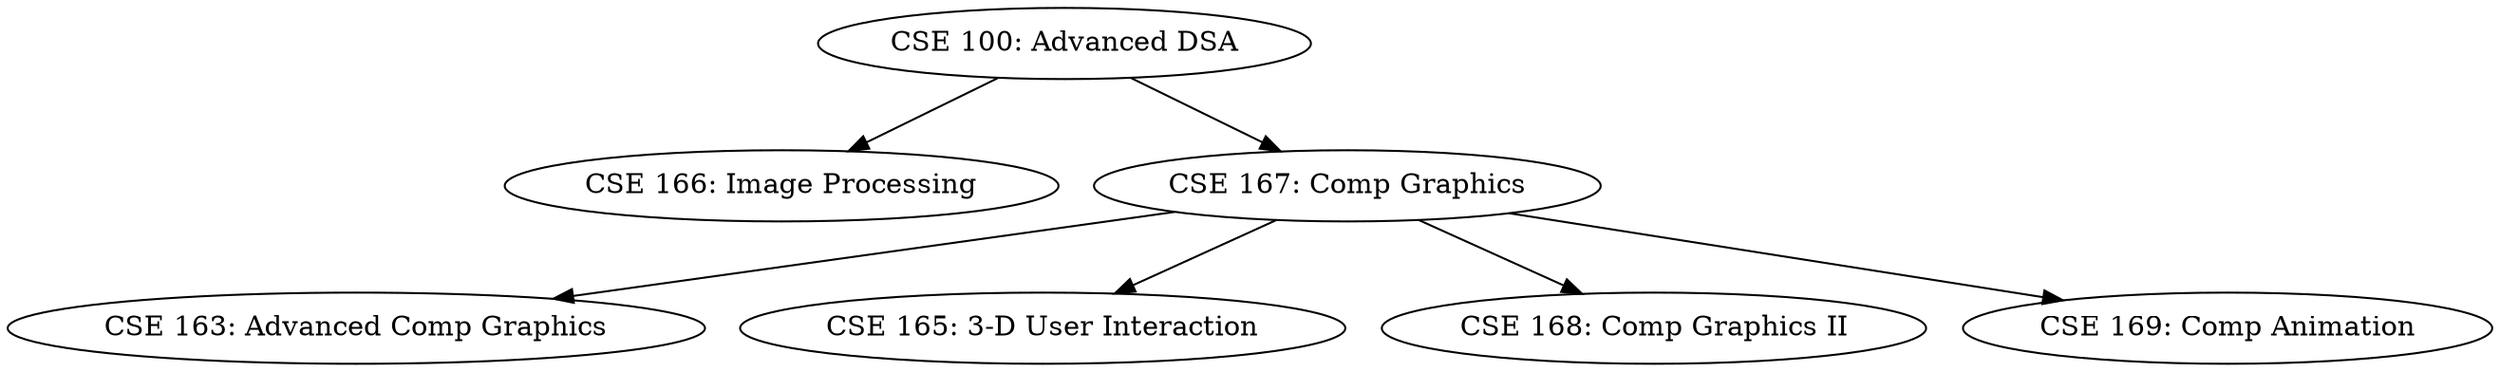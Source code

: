 digraph {
"CSE 100: Advanced DSA" -> {"CSE 166: Image Processing", "CSE 167: Comp Graphics"};
"CSE 167: Comp Graphics" -> {"CSE 163: Advanced Comp Graphics", "CSE 165: 3-D User Interaction", "CSE 168: Comp Graphics II", "CSE 169: Comp Animation"};
}
